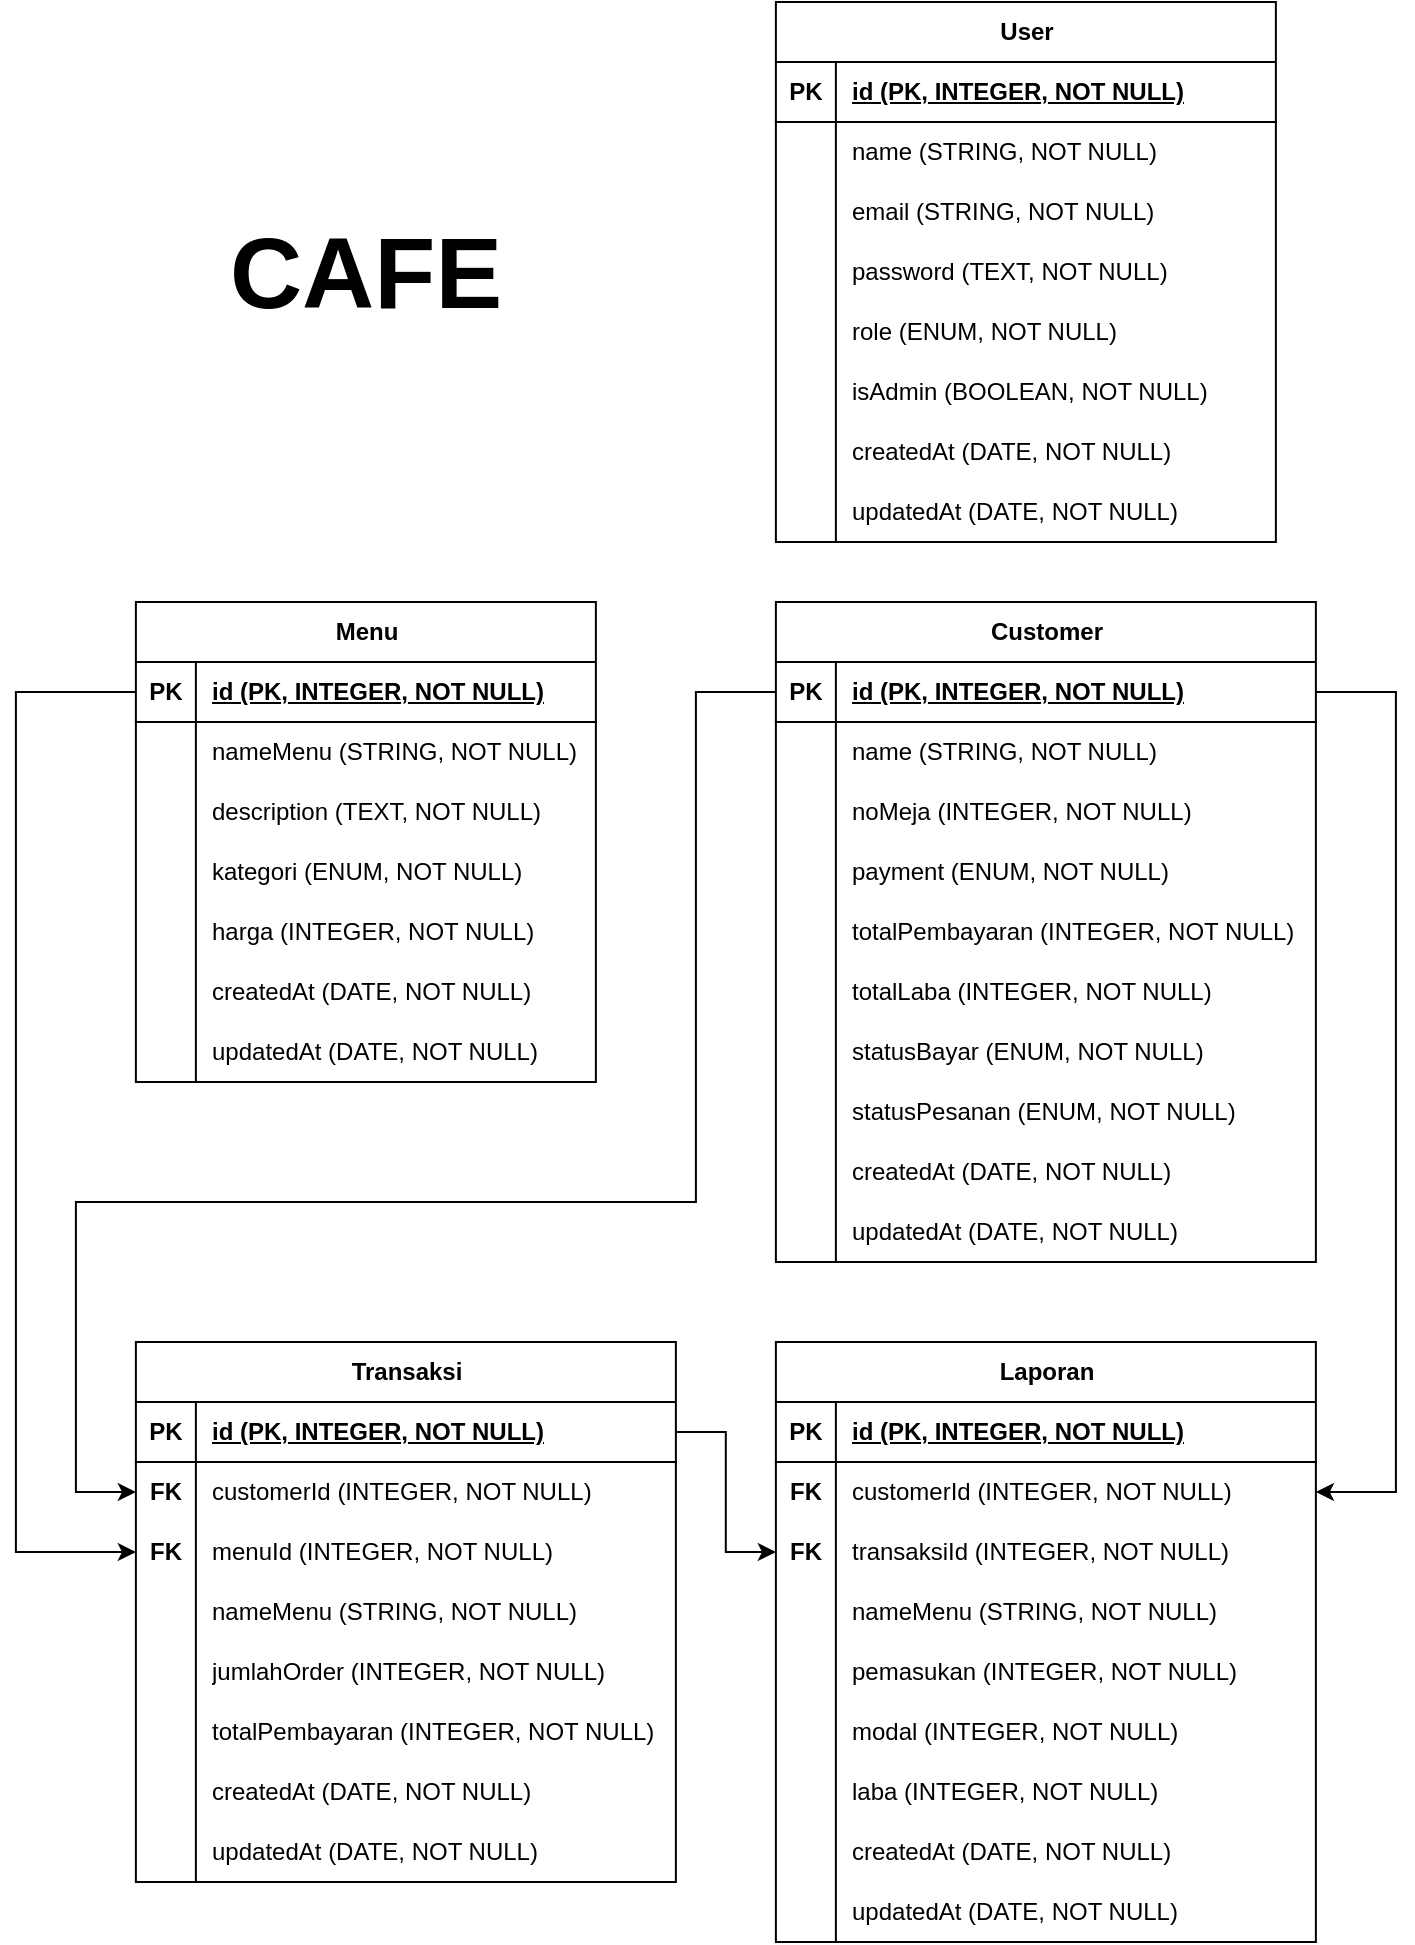 <mxfile version="22.1.5" type="device">
  <diagram name="Halaman-1" id="lwUix_kvuEQXz3hjnVjn">
    <mxGraphModel dx="933" dy="580" grid="1" gridSize="10" guides="1" tooltips="1" connect="1" arrows="1" fold="1" page="1" pageScale="1" pageWidth="827" pageHeight="1169" math="0" shadow="0">
      <root>
        <mxCell id="0" />
        <mxCell id="1" parent="0" />
        <mxCell id="imhgn8U7Z0MVkUAFqTZX-146" value="Transaksi" style="shape=table;startSize=30;container=1;collapsible=1;childLayout=tableLayout;fixedRows=1;rowLines=0;fontStyle=1;align=center;resizeLast=1;html=1;" parent="1" vertex="1">
          <mxGeometry x="128.94" y="750" width="270" height="270" as="geometry" />
        </mxCell>
        <mxCell id="imhgn8U7Z0MVkUAFqTZX-147" value="" style="shape=tableRow;horizontal=0;startSize=0;swimlaneHead=0;swimlaneBody=0;fillColor=none;collapsible=0;dropTarget=0;points=[[0,0.5],[1,0.5]];portConstraint=eastwest;top=0;left=0;right=0;bottom=1;" parent="imhgn8U7Z0MVkUAFqTZX-146" vertex="1">
          <mxGeometry y="30" width="270" height="30" as="geometry" />
        </mxCell>
        <mxCell id="imhgn8U7Z0MVkUAFqTZX-148" value="PK" style="shape=partialRectangle;connectable=0;fillColor=none;top=0;left=0;bottom=0;right=0;fontStyle=1;overflow=hidden;whiteSpace=wrap;html=1;" parent="imhgn8U7Z0MVkUAFqTZX-147" vertex="1">
          <mxGeometry width="30" height="30" as="geometry">
            <mxRectangle width="30" height="30" as="alternateBounds" />
          </mxGeometry>
        </mxCell>
        <mxCell id="imhgn8U7Z0MVkUAFqTZX-149" value="id (PK, INTEGER, NOT NULL)" style="shape=partialRectangle;connectable=0;fillColor=none;top=0;left=0;bottom=0;right=0;align=left;spacingLeft=6;fontStyle=5;overflow=hidden;whiteSpace=wrap;html=1;" parent="imhgn8U7Z0MVkUAFqTZX-147" vertex="1">
          <mxGeometry x="30" width="240" height="30" as="geometry">
            <mxRectangle width="240" height="30" as="alternateBounds" />
          </mxGeometry>
        </mxCell>
        <mxCell id="imhgn8U7Z0MVkUAFqTZX-150" value="" style="shape=tableRow;horizontal=0;startSize=0;swimlaneHead=0;swimlaneBody=0;fillColor=none;collapsible=0;dropTarget=0;points=[[0,0.5],[1,0.5]];portConstraint=eastwest;top=0;left=0;right=0;bottom=0;" parent="imhgn8U7Z0MVkUAFqTZX-146" vertex="1">
          <mxGeometry y="60" width="270" height="30" as="geometry" />
        </mxCell>
        <mxCell id="imhgn8U7Z0MVkUAFqTZX-151" value="&lt;b&gt;FK&lt;/b&gt;" style="shape=partialRectangle;connectable=0;fillColor=none;top=0;left=0;bottom=0;right=0;editable=1;overflow=hidden;whiteSpace=wrap;html=1;" parent="imhgn8U7Z0MVkUAFqTZX-150" vertex="1">
          <mxGeometry width="30" height="30" as="geometry">
            <mxRectangle width="30" height="30" as="alternateBounds" />
          </mxGeometry>
        </mxCell>
        <mxCell id="imhgn8U7Z0MVkUAFqTZX-152" value="customerId (INTEGER, NOT NULL)" style="shape=partialRectangle;connectable=0;fillColor=none;top=0;left=0;bottom=0;right=0;align=left;spacingLeft=6;overflow=hidden;whiteSpace=wrap;html=1;" parent="imhgn8U7Z0MVkUAFqTZX-150" vertex="1">
          <mxGeometry x="30" width="240" height="30" as="geometry">
            <mxRectangle width="240" height="30" as="alternateBounds" />
          </mxGeometry>
        </mxCell>
        <mxCell id="imhgn8U7Z0MVkUAFqTZX-153" value="" style="shape=tableRow;horizontal=0;startSize=0;swimlaneHead=0;swimlaneBody=0;fillColor=none;collapsible=0;dropTarget=0;points=[[0,0.5],[1,0.5]];portConstraint=eastwest;top=0;left=0;right=0;bottom=0;" parent="imhgn8U7Z0MVkUAFqTZX-146" vertex="1">
          <mxGeometry y="90" width="270" height="30" as="geometry" />
        </mxCell>
        <mxCell id="imhgn8U7Z0MVkUAFqTZX-154" value="&lt;b&gt;FK&lt;/b&gt;" style="shape=partialRectangle;connectable=0;fillColor=none;top=0;left=0;bottom=0;right=0;editable=1;overflow=hidden;whiteSpace=wrap;html=1;" parent="imhgn8U7Z0MVkUAFqTZX-153" vertex="1">
          <mxGeometry width="30" height="30" as="geometry">
            <mxRectangle width="30" height="30" as="alternateBounds" />
          </mxGeometry>
        </mxCell>
        <mxCell id="imhgn8U7Z0MVkUAFqTZX-155" value="menuId (INTEGER, NOT NULL)" style="shape=partialRectangle;connectable=0;fillColor=none;top=0;left=0;bottom=0;right=0;align=left;spacingLeft=6;overflow=hidden;whiteSpace=wrap;html=1;" parent="imhgn8U7Z0MVkUAFqTZX-153" vertex="1">
          <mxGeometry x="30" width="240" height="30" as="geometry">
            <mxRectangle width="240" height="30" as="alternateBounds" />
          </mxGeometry>
        </mxCell>
        <mxCell id="imhgn8U7Z0MVkUAFqTZX-245" style="shape=tableRow;horizontal=0;startSize=0;swimlaneHead=0;swimlaneBody=0;fillColor=none;collapsible=0;dropTarget=0;points=[[0,0.5],[1,0.5]];portConstraint=eastwest;top=0;left=0;right=0;bottom=0;" parent="imhgn8U7Z0MVkUAFqTZX-146" vertex="1">
          <mxGeometry y="120" width="270" height="30" as="geometry" />
        </mxCell>
        <mxCell id="imhgn8U7Z0MVkUAFqTZX-246" style="shape=partialRectangle;connectable=0;fillColor=none;top=0;left=0;bottom=0;right=0;editable=1;overflow=hidden;whiteSpace=wrap;html=1;" parent="imhgn8U7Z0MVkUAFqTZX-245" vertex="1">
          <mxGeometry width="30" height="30" as="geometry">
            <mxRectangle width="30" height="30" as="alternateBounds" />
          </mxGeometry>
        </mxCell>
        <mxCell id="imhgn8U7Z0MVkUAFqTZX-247" value="nameMenu (STRING, NOT NULL)" style="shape=partialRectangle;connectable=0;fillColor=none;top=0;left=0;bottom=0;right=0;align=left;spacingLeft=6;overflow=hidden;whiteSpace=wrap;html=1;" parent="imhgn8U7Z0MVkUAFqTZX-245" vertex="1">
          <mxGeometry x="30" width="240" height="30" as="geometry">
            <mxRectangle width="240" height="30" as="alternateBounds" />
          </mxGeometry>
        </mxCell>
        <mxCell id="imhgn8U7Z0MVkUAFqTZX-156" style="shape=tableRow;horizontal=0;startSize=0;swimlaneHead=0;swimlaneBody=0;fillColor=none;collapsible=0;dropTarget=0;points=[[0,0.5],[1,0.5]];portConstraint=eastwest;top=0;left=0;right=0;bottom=0;" parent="imhgn8U7Z0MVkUAFqTZX-146" vertex="1">
          <mxGeometry y="150" width="270" height="30" as="geometry" />
        </mxCell>
        <mxCell id="imhgn8U7Z0MVkUAFqTZX-157" style="shape=partialRectangle;connectable=0;fillColor=none;top=0;left=0;bottom=0;right=0;editable=1;overflow=hidden;whiteSpace=wrap;html=1;" parent="imhgn8U7Z0MVkUAFqTZX-156" vertex="1">
          <mxGeometry width="30" height="30" as="geometry">
            <mxRectangle width="30" height="30" as="alternateBounds" />
          </mxGeometry>
        </mxCell>
        <mxCell id="imhgn8U7Z0MVkUAFqTZX-158" value="jumlahOrder&amp;nbsp;(INTEGER, NOT NULL)" style="shape=partialRectangle;connectable=0;fillColor=none;top=0;left=0;bottom=0;right=0;align=left;spacingLeft=6;overflow=hidden;whiteSpace=wrap;html=1;" parent="imhgn8U7Z0MVkUAFqTZX-156" vertex="1">
          <mxGeometry x="30" width="240" height="30" as="geometry">
            <mxRectangle width="240" height="30" as="alternateBounds" />
          </mxGeometry>
        </mxCell>
        <mxCell id="imhgn8U7Z0MVkUAFqTZX-159" style="shape=tableRow;horizontal=0;startSize=0;swimlaneHead=0;swimlaneBody=0;fillColor=none;collapsible=0;dropTarget=0;points=[[0,0.5],[1,0.5]];portConstraint=eastwest;top=0;left=0;right=0;bottom=0;" parent="imhgn8U7Z0MVkUAFqTZX-146" vertex="1">
          <mxGeometry y="180" width="270" height="30" as="geometry" />
        </mxCell>
        <mxCell id="imhgn8U7Z0MVkUAFqTZX-160" style="shape=partialRectangle;connectable=0;fillColor=none;top=0;left=0;bottom=0;right=0;editable=1;overflow=hidden;whiteSpace=wrap;html=1;" parent="imhgn8U7Z0MVkUAFqTZX-159" vertex="1">
          <mxGeometry width="30" height="30" as="geometry">
            <mxRectangle width="30" height="30" as="alternateBounds" />
          </mxGeometry>
        </mxCell>
        <mxCell id="imhgn8U7Z0MVkUAFqTZX-161" value="totalPembayaran&amp;nbsp;(INTEGER, NOT NULL)" style="shape=partialRectangle;connectable=0;fillColor=none;top=0;left=0;bottom=0;right=0;align=left;spacingLeft=6;overflow=hidden;whiteSpace=wrap;html=1;" parent="imhgn8U7Z0MVkUAFqTZX-159" vertex="1">
          <mxGeometry x="30" width="240" height="30" as="geometry">
            <mxRectangle width="240" height="30" as="alternateBounds" />
          </mxGeometry>
        </mxCell>
        <mxCell id="lAw26xfGPv5u_HMk3Jw--28" style="shape=tableRow;horizontal=0;startSize=0;swimlaneHead=0;swimlaneBody=0;fillColor=none;collapsible=0;dropTarget=0;points=[[0,0.5],[1,0.5]];portConstraint=eastwest;top=0;left=0;right=0;bottom=0;" parent="imhgn8U7Z0MVkUAFqTZX-146" vertex="1">
          <mxGeometry y="210" width="270" height="30" as="geometry" />
        </mxCell>
        <mxCell id="lAw26xfGPv5u_HMk3Jw--29" style="shape=partialRectangle;connectable=0;fillColor=none;top=0;left=0;bottom=0;right=0;editable=1;overflow=hidden;whiteSpace=wrap;html=1;" parent="lAw26xfGPv5u_HMk3Jw--28" vertex="1">
          <mxGeometry width="30" height="30" as="geometry">
            <mxRectangle width="30" height="30" as="alternateBounds" />
          </mxGeometry>
        </mxCell>
        <mxCell id="lAw26xfGPv5u_HMk3Jw--30" value="&lt;span style=&quot;border-color: var(--border-color);&quot;&gt;createdAt&amp;nbsp;&lt;/span&gt;(DATE, NOT NULL)" style="shape=partialRectangle;connectable=0;fillColor=none;top=0;left=0;bottom=0;right=0;align=left;spacingLeft=6;overflow=hidden;whiteSpace=wrap;html=1;" parent="lAw26xfGPv5u_HMk3Jw--28" vertex="1">
          <mxGeometry x="30" width="240" height="30" as="geometry">
            <mxRectangle width="240" height="30" as="alternateBounds" />
          </mxGeometry>
        </mxCell>
        <mxCell id="6b2jVukFoNZZ5CPhbUie-1" style="shape=tableRow;horizontal=0;startSize=0;swimlaneHead=0;swimlaneBody=0;fillColor=none;collapsible=0;dropTarget=0;points=[[0,0.5],[1,0.5]];portConstraint=eastwest;top=0;left=0;right=0;bottom=0;" vertex="1" parent="imhgn8U7Z0MVkUAFqTZX-146">
          <mxGeometry y="240" width="270" height="30" as="geometry" />
        </mxCell>
        <mxCell id="6b2jVukFoNZZ5CPhbUie-2" style="shape=partialRectangle;connectable=0;fillColor=none;top=0;left=0;bottom=0;right=0;editable=1;overflow=hidden;whiteSpace=wrap;html=1;" vertex="1" parent="6b2jVukFoNZZ5CPhbUie-1">
          <mxGeometry width="30" height="30" as="geometry">
            <mxRectangle width="30" height="30" as="alternateBounds" />
          </mxGeometry>
        </mxCell>
        <mxCell id="6b2jVukFoNZZ5CPhbUie-3" value="&lt;span style=&quot;border-color: var(--border-color);&quot;&gt;updatedAt&amp;nbsp;&lt;/span&gt;(DATE, NOT NULL)" style="shape=partialRectangle;connectable=0;fillColor=none;top=0;left=0;bottom=0;right=0;align=left;spacingLeft=6;overflow=hidden;whiteSpace=wrap;html=1;" vertex="1" parent="6b2jVukFoNZZ5CPhbUie-1">
          <mxGeometry x="30" width="240" height="30" as="geometry">
            <mxRectangle width="240" height="30" as="alternateBounds" />
          </mxGeometry>
        </mxCell>
        <mxCell id="imhgn8U7Z0MVkUAFqTZX-166" value="Customer" style="shape=table;startSize=30;container=1;collapsible=1;childLayout=tableLayout;fixedRows=1;rowLines=0;fontStyle=1;align=center;resizeLast=1;html=1;" parent="1" vertex="1">
          <mxGeometry x="448.94" y="380" width="270" height="330" as="geometry" />
        </mxCell>
        <mxCell id="imhgn8U7Z0MVkUAFqTZX-167" value="" style="shape=tableRow;horizontal=0;startSize=0;swimlaneHead=0;swimlaneBody=0;fillColor=none;collapsible=0;dropTarget=0;points=[[0,0.5],[1,0.5]];portConstraint=eastwest;top=0;left=0;right=0;bottom=1;" parent="imhgn8U7Z0MVkUAFqTZX-166" vertex="1">
          <mxGeometry y="30" width="270" height="30" as="geometry" />
        </mxCell>
        <mxCell id="imhgn8U7Z0MVkUAFqTZX-168" value="PK" style="shape=partialRectangle;connectable=0;fillColor=none;top=0;left=0;bottom=0;right=0;fontStyle=1;overflow=hidden;whiteSpace=wrap;html=1;" parent="imhgn8U7Z0MVkUAFqTZX-167" vertex="1">
          <mxGeometry width="30" height="30" as="geometry">
            <mxRectangle width="30" height="30" as="alternateBounds" />
          </mxGeometry>
        </mxCell>
        <mxCell id="imhgn8U7Z0MVkUAFqTZX-169" value="id (PK, INTEGER, NOT NULL)" style="shape=partialRectangle;connectable=0;fillColor=none;top=0;left=0;bottom=0;right=0;align=left;spacingLeft=6;fontStyle=5;overflow=hidden;whiteSpace=wrap;html=1;" parent="imhgn8U7Z0MVkUAFqTZX-167" vertex="1">
          <mxGeometry x="30" width="240" height="30" as="geometry">
            <mxRectangle width="240" height="30" as="alternateBounds" />
          </mxGeometry>
        </mxCell>
        <mxCell id="imhgn8U7Z0MVkUAFqTZX-170" value="" style="shape=tableRow;horizontal=0;startSize=0;swimlaneHead=0;swimlaneBody=0;fillColor=none;collapsible=0;dropTarget=0;points=[[0,0.5],[1,0.5]];portConstraint=eastwest;top=0;left=0;right=0;bottom=0;" parent="imhgn8U7Z0MVkUAFqTZX-166" vertex="1">
          <mxGeometry y="60" width="270" height="30" as="geometry" />
        </mxCell>
        <mxCell id="imhgn8U7Z0MVkUAFqTZX-171" value="" style="shape=partialRectangle;connectable=0;fillColor=none;top=0;left=0;bottom=0;right=0;editable=1;overflow=hidden;whiteSpace=wrap;html=1;" parent="imhgn8U7Z0MVkUAFqTZX-170" vertex="1">
          <mxGeometry width="30" height="30" as="geometry">
            <mxRectangle width="30" height="30" as="alternateBounds" />
          </mxGeometry>
        </mxCell>
        <mxCell id="imhgn8U7Z0MVkUAFqTZX-172" value="name&amp;nbsp;(STRING, NOT NULL)" style="shape=partialRectangle;connectable=0;fillColor=none;top=0;left=0;bottom=0;right=0;align=left;spacingLeft=6;overflow=hidden;whiteSpace=wrap;html=1;" parent="imhgn8U7Z0MVkUAFqTZX-170" vertex="1">
          <mxGeometry x="30" width="240" height="30" as="geometry">
            <mxRectangle width="240" height="30" as="alternateBounds" />
          </mxGeometry>
        </mxCell>
        <mxCell id="imhgn8U7Z0MVkUAFqTZX-173" value="" style="shape=tableRow;horizontal=0;startSize=0;swimlaneHead=0;swimlaneBody=0;fillColor=none;collapsible=0;dropTarget=0;points=[[0,0.5],[1,0.5]];portConstraint=eastwest;top=0;left=0;right=0;bottom=0;" parent="imhgn8U7Z0MVkUAFqTZX-166" vertex="1">
          <mxGeometry y="90" width="270" height="30" as="geometry" />
        </mxCell>
        <mxCell id="imhgn8U7Z0MVkUAFqTZX-174" value="" style="shape=partialRectangle;connectable=0;fillColor=none;top=0;left=0;bottom=0;right=0;editable=1;overflow=hidden;whiteSpace=wrap;html=1;" parent="imhgn8U7Z0MVkUAFqTZX-173" vertex="1">
          <mxGeometry width="30" height="30" as="geometry">
            <mxRectangle width="30" height="30" as="alternateBounds" />
          </mxGeometry>
        </mxCell>
        <mxCell id="imhgn8U7Z0MVkUAFqTZX-175" value="noMeja (INTEGER, NOT NULL)" style="shape=partialRectangle;connectable=0;fillColor=none;top=0;left=0;bottom=0;right=0;align=left;spacingLeft=6;overflow=hidden;whiteSpace=wrap;html=1;" parent="imhgn8U7Z0MVkUAFqTZX-173" vertex="1">
          <mxGeometry x="30" width="240" height="30" as="geometry">
            <mxRectangle width="240" height="30" as="alternateBounds" />
          </mxGeometry>
        </mxCell>
        <mxCell id="imhgn8U7Z0MVkUAFqTZX-176" style="shape=tableRow;horizontal=0;startSize=0;swimlaneHead=0;swimlaneBody=0;fillColor=none;collapsible=0;dropTarget=0;points=[[0,0.5],[1,0.5]];portConstraint=eastwest;top=0;left=0;right=0;bottom=0;" parent="imhgn8U7Z0MVkUAFqTZX-166" vertex="1">
          <mxGeometry y="120" width="270" height="30" as="geometry" />
        </mxCell>
        <mxCell id="imhgn8U7Z0MVkUAFqTZX-177" style="shape=partialRectangle;connectable=0;fillColor=none;top=0;left=0;bottom=0;right=0;editable=1;overflow=hidden;whiteSpace=wrap;html=1;" parent="imhgn8U7Z0MVkUAFqTZX-176" vertex="1">
          <mxGeometry width="30" height="30" as="geometry">
            <mxRectangle width="30" height="30" as="alternateBounds" />
          </mxGeometry>
        </mxCell>
        <mxCell id="imhgn8U7Z0MVkUAFqTZX-178" value="payment (ENUM, NOT NULL)" style="shape=partialRectangle;connectable=0;fillColor=none;top=0;left=0;bottom=0;right=0;align=left;spacingLeft=6;overflow=hidden;whiteSpace=wrap;html=1;" parent="imhgn8U7Z0MVkUAFqTZX-176" vertex="1">
          <mxGeometry x="30" width="240" height="30" as="geometry">
            <mxRectangle width="240" height="30" as="alternateBounds" />
          </mxGeometry>
        </mxCell>
        <mxCell id="imhgn8U7Z0MVkUAFqTZX-179" style="shape=tableRow;horizontal=0;startSize=0;swimlaneHead=0;swimlaneBody=0;fillColor=none;collapsible=0;dropTarget=0;points=[[0,0.5],[1,0.5]];portConstraint=eastwest;top=0;left=0;right=0;bottom=0;" parent="imhgn8U7Z0MVkUAFqTZX-166" vertex="1">
          <mxGeometry y="150" width="270" height="30" as="geometry" />
        </mxCell>
        <mxCell id="imhgn8U7Z0MVkUAFqTZX-180" style="shape=partialRectangle;connectable=0;fillColor=none;top=0;left=0;bottom=0;right=0;editable=1;overflow=hidden;whiteSpace=wrap;html=1;" parent="imhgn8U7Z0MVkUAFqTZX-179" vertex="1">
          <mxGeometry width="30" height="30" as="geometry">
            <mxRectangle width="30" height="30" as="alternateBounds" />
          </mxGeometry>
        </mxCell>
        <mxCell id="imhgn8U7Z0MVkUAFqTZX-181" value="totalPembayaran (INTEGER, NOT NULL)" style="shape=partialRectangle;connectable=0;fillColor=none;top=0;left=0;bottom=0;right=0;align=left;spacingLeft=6;overflow=hidden;whiteSpace=wrap;html=1;" parent="imhgn8U7Z0MVkUAFqTZX-179" vertex="1">
          <mxGeometry x="30" width="240" height="30" as="geometry">
            <mxRectangle width="240" height="30" as="alternateBounds" />
          </mxGeometry>
        </mxCell>
        <mxCell id="imhgn8U7Z0MVkUAFqTZX-182" style="shape=tableRow;horizontal=0;startSize=0;swimlaneHead=0;swimlaneBody=0;fillColor=none;collapsible=0;dropTarget=0;points=[[0,0.5],[1,0.5]];portConstraint=eastwest;top=0;left=0;right=0;bottom=0;" parent="imhgn8U7Z0MVkUAFqTZX-166" vertex="1">
          <mxGeometry y="180" width="270" height="30" as="geometry" />
        </mxCell>
        <mxCell id="imhgn8U7Z0MVkUAFqTZX-183" style="shape=partialRectangle;connectable=0;fillColor=none;top=0;left=0;bottom=0;right=0;editable=1;overflow=hidden;whiteSpace=wrap;html=1;" parent="imhgn8U7Z0MVkUAFqTZX-182" vertex="1">
          <mxGeometry width="30" height="30" as="geometry">
            <mxRectangle width="30" height="30" as="alternateBounds" />
          </mxGeometry>
        </mxCell>
        <mxCell id="imhgn8U7Z0MVkUAFqTZX-184" value="totalLaba (INTEGER, NOT NULL)" style="shape=partialRectangle;connectable=0;fillColor=none;top=0;left=0;bottom=0;right=0;align=left;spacingLeft=6;overflow=hidden;whiteSpace=wrap;html=1;" parent="imhgn8U7Z0MVkUAFqTZX-182" vertex="1">
          <mxGeometry x="30" width="240" height="30" as="geometry">
            <mxRectangle width="240" height="30" as="alternateBounds" />
          </mxGeometry>
        </mxCell>
        <mxCell id="imhgn8U7Z0MVkUAFqTZX-185" style="shape=tableRow;horizontal=0;startSize=0;swimlaneHead=0;swimlaneBody=0;fillColor=none;collapsible=0;dropTarget=0;points=[[0,0.5],[1,0.5]];portConstraint=eastwest;top=0;left=0;right=0;bottom=0;" parent="imhgn8U7Z0MVkUAFqTZX-166" vertex="1">
          <mxGeometry y="210" width="270" height="30" as="geometry" />
        </mxCell>
        <mxCell id="imhgn8U7Z0MVkUAFqTZX-186" style="shape=partialRectangle;connectable=0;fillColor=none;top=0;left=0;bottom=0;right=0;editable=1;overflow=hidden;whiteSpace=wrap;html=1;" parent="imhgn8U7Z0MVkUAFqTZX-185" vertex="1">
          <mxGeometry width="30" height="30" as="geometry">
            <mxRectangle width="30" height="30" as="alternateBounds" />
          </mxGeometry>
        </mxCell>
        <mxCell id="imhgn8U7Z0MVkUAFqTZX-187" value="statusBayar (ENUM, NOT NULL)" style="shape=partialRectangle;connectable=0;fillColor=none;top=0;left=0;bottom=0;right=0;align=left;spacingLeft=6;overflow=hidden;whiteSpace=wrap;html=1;" parent="imhgn8U7Z0MVkUAFqTZX-185" vertex="1">
          <mxGeometry x="30" width="240" height="30" as="geometry">
            <mxRectangle width="240" height="30" as="alternateBounds" />
          </mxGeometry>
        </mxCell>
        <mxCell id="lAw26xfGPv5u_HMk3Jw--40" style="shape=tableRow;horizontal=0;startSize=0;swimlaneHead=0;swimlaneBody=0;fillColor=none;collapsible=0;dropTarget=0;points=[[0,0.5],[1,0.5]];portConstraint=eastwest;top=0;left=0;right=0;bottom=0;" parent="imhgn8U7Z0MVkUAFqTZX-166" vertex="1">
          <mxGeometry y="240" width="270" height="30" as="geometry" />
        </mxCell>
        <mxCell id="lAw26xfGPv5u_HMk3Jw--41" style="shape=partialRectangle;connectable=0;fillColor=none;top=0;left=0;bottom=0;right=0;editable=1;overflow=hidden;whiteSpace=wrap;html=1;" parent="lAw26xfGPv5u_HMk3Jw--40" vertex="1">
          <mxGeometry width="30" height="30" as="geometry">
            <mxRectangle width="30" height="30" as="alternateBounds" />
          </mxGeometry>
        </mxCell>
        <mxCell id="lAw26xfGPv5u_HMk3Jw--42" value="statusPesanan (ENUM, NOT NULL)" style="shape=partialRectangle;connectable=0;fillColor=none;top=0;left=0;bottom=0;right=0;align=left;spacingLeft=6;overflow=hidden;whiteSpace=wrap;html=1;" parent="lAw26xfGPv5u_HMk3Jw--40" vertex="1">
          <mxGeometry x="30" width="240" height="30" as="geometry">
            <mxRectangle width="240" height="30" as="alternateBounds" />
          </mxGeometry>
        </mxCell>
        <mxCell id="lAw26xfGPv5u_HMk3Jw--43" style="shape=tableRow;horizontal=0;startSize=0;swimlaneHead=0;swimlaneBody=0;fillColor=none;collapsible=0;dropTarget=0;points=[[0,0.5],[1,0.5]];portConstraint=eastwest;top=0;left=0;right=0;bottom=0;" parent="imhgn8U7Z0MVkUAFqTZX-166" vertex="1">
          <mxGeometry y="270" width="270" height="30" as="geometry" />
        </mxCell>
        <mxCell id="lAw26xfGPv5u_HMk3Jw--44" style="shape=partialRectangle;connectable=0;fillColor=none;top=0;left=0;bottom=0;right=0;editable=1;overflow=hidden;whiteSpace=wrap;html=1;" parent="lAw26xfGPv5u_HMk3Jw--43" vertex="1">
          <mxGeometry width="30" height="30" as="geometry">
            <mxRectangle width="30" height="30" as="alternateBounds" />
          </mxGeometry>
        </mxCell>
        <mxCell id="lAw26xfGPv5u_HMk3Jw--45" value="createdAt&amp;nbsp;(DATE, NOT NULL)" style="shape=partialRectangle;connectable=0;fillColor=none;top=0;left=0;bottom=0;right=0;align=left;spacingLeft=6;overflow=hidden;whiteSpace=wrap;html=1;" parent="lAw26xfGPv5u_HMk3Jw--43" vertex="1">
          <mxGeometry x="30" width="240" height="30" as="geometry">
            <mxRectangle width="240" height="30" as="alternateBounds" />
          </mxGeometry>
        </mxCell>
        <mxCell id="6b2jVukFoNZZ5CPhbUie-7" style="shape=tableRow;horizontal=0;startSize=0;swimlaneHead=0;swimlaneBody=0;fillColor=none;collapsible=0;dropTarget=0;points=[[0,0.5],[1,0.5]];portConstraint=eastwest;top=0;left=0;right=0;bottom=0;" vertex="1" parent="imhgn8U7Z0MVkUAFqTZX-166">
          <mxGeometry y="300" width="270" height="30" as="geometry" />
        </mxCell>
        <mxCell id="6b2jVukFoNZZ5CPhbUie-8" style="shape=partialRectangle;connectable=0;fillColor=none;top=0;left=0;bottom=0;right=0;editable=1;overflow=hidden;whiteSpace=wrap;html=1;" vertex="1" parent="6b2jVukFoNZZ5CPhbUie-7">
          <mxGeometry width="30" height="30" as="geometry">
            <mxRectangle width="30" height="30" as="alternateBounds" />
          </mxGeometry>
        </mxCell>
        <mxCell id="6b2jVukFoNZZ5CPhbUie-9" value="updatedAt&amp;nbsp;(DATE, NOT NULL)" style="shape=partialRectangle;connectable=0;fillColor=none;top=0;left=0;bottom=0;right=0;align=left;spacingLeft=6;overflow=hidden;whiteSpace=wrap;html=1;" vertex="1" parent="6b2jVukFoNZZ5CPhbUie-7">
          <mxGeometry x="30" width="240" height="30" as="geometry">
            <mxRectangle width="240" height="30" as="alternateBounds" />
          </mxGeometry>
        </mxCell>
        <mxCell id="imhgn8U7Z0MVkUAFqTZX-222" value="Laporan" style="shape=table;startSize=30;container=1;collapsible=1;childLayout=tableLayout;fixedRows=1;rowLines=0;fontStyle=1;align=center;resizeLast=1;html=1;" parent="1" vertex="1">
          <mxGeometry x="448.94" y="750" width="270" height="300" as="geometry" />
        </mxCell>
        <mxCell id="imhgn8U7Z0MVkUAFqTZX-223" value="" style="shape=tableRow;horizontal=0;startSize=0;swimlaneHead=0;swimlaneBody=0;fillColor=none;collapsible=0;dropTarget=0;points=[[0,0.5],[1,0.5]];portConstraint=eastwest;top=0;left=0;right=0;bottom=1;" parent="imhgn8U7Z0MVkUAFqTZX-222" vertex="1">
          <mxGeometry y="30" width="270" height="30" as="geometry" />
        </mxCell>
        <mxCell id="imhgn8U7Z0MVkUAFqTZX-224" value="PK" style="shape=partialRectangle;connectable=0;fillColor=none;top=0;left=0;bottom=0;right=0;fontStyle=1;overflow=hidden;whiteSpace=wrap;html=1;" parent="imhgn8U7Z0MVkUAFqTZX-223" vertex="1">
          <mxGeometry width="30" height="30" as="geometry">
            <mxRectangle width="30" height="30" as="alternateBounds" />
          </mxGeometry>
        </mxCell>
        <mxCell id="imhgn8U7Z0MVkUAFqTZX-225" value="id (PK, INTEGER, NOT NULL)" style="shape=partialRectangle;connectable=0;fillColor=none;top=0;left=0;bottom=0;right=0;align=left;spacingLeft=6;fontStyle=5;overflow=hidden;whiteSpace=wrap;html=1;" parent="imhgn8U7Z0MVkUAFqTZX-223" vertex="1">
          <mxGeometry x="30" width="240" height="30" as="geometry">
            <mxRectangle width="240" height="30" as="alternateBounds" />
          </mxGeometry>
        </mxCell>
        <mxCell id="imhgn8U7Z0MVkUAFqTZX-226" value="" style="shape=tableRow;horizontal=0;startSize=0;swimlaneHead=0;swimlaneBody=0;fillColor=none;collapsible=0;dropTarget=0;points=[[0,0.5],[1,0.5]];portConstraint=eastwest;top=0;left=0;right=0;bottom=0;" parent="imhgn8U7Z0MVkUAFqTZX-222" vertex="1">
          <mxGeometry y="60" width="270" height="30" as="geometry" />
        </mxCell>
        <mxCell id="imhgn8U7Z0MVkUAFqTZX-227" value="&lt;b&gt;FK&lt;/b&gt;" style="shape=partialRectangle;connectable=0;fillColor=none;top=0;left=0;bottom=0;right=0;editable=1;overflow=hidden;whiteSpace=wrap;html=1;" parent="imhgn8U7Z0MVkUAFqTZX-226" vertex="1">
          <mxGeometry width="30" height="30" as="geometry">
            <mxRectangle width="30" height="30" as="alternateBounds" />
          </mxGeometry>
        </mxCell>
        <mxCell id="imhgn8U7Z0MVkUAFqTZX-228" value="customerId (INTEGER, NOT NULL)" style="shape=partialRectangle;connectable=0;fillColor=none;top=0;left=0;bottom=0;right=0;align=left;spacingLeft=6;overflow=hidden;whiteSpace=wrap;html=1;" parent="imhgn8U7Z0MVkUAFqTZX-226" vertex="1">
          <mxGeometry x="30" width="240" height="30" as="geometry">
            <mxRectangle width="240" height="30" as="alternateBounds" />
          </mxGeometry>
        </mxCell>
        <mxCell id="imhgn8U7Z0MVkUAFqTZX-232" value="" style="shape=tableRow;horizontal=0;startSize=0;swimlaneHead=0;swimlaneBody=0;fillColor=none;collapsible=0;dropTarget=0;points=[[0,0.5],[1,0.5]];portConstraint=eastwest;top=0;left=0;right=0;bottom=0;" parent="imhgn8U7Z0MVkUAFqTZX-222" vertex="1">
          <mxGeometry y="90" width="270" height="30" as="geometry" />
        </mxCell>
        <mxCell id="imhgn8U7Z0MVkUAFqTZX-233" value="&lt;b style=&quot;border-color: var(--border-color);&quot;&gt;FK&lt;/b&gt;" style="shape=partialRectangle;connectable=0;fillColor=none;top=0;left=0;bottom=0;right=0;editable=1;overflow=hidden;whiteSpace=wrap;html=1;" parent="imhgn8U7Z0MVkUAFqTZX-232" vertex="1">
          <mxGeometry width="30" height="30" as="geometry">
            <mxRectangle width="30" height="30" as="alternateBounds" />
          </mxGeometry>
        </mxCell>
        <mxCell id="imhgn8U7Z0MVkUAFqTZX-234" value="transaksiId (INTEGER, NOT NULL)" style="shape=partialRectangle;connectable=0;fillColor=none;top=0;left=0;bottom=0;right=0;align=left;spacingLeft=6;overflow=hidden;whiteSpace=wrap;html=1;" parent="imhgn8U7Z0MVkUAFqTZX-232" vertex="1">
          <mxGeometry x="30" width="240" height="30" as="geometry">
            <mxRectangle width="240" height="30" as="alternateBounds" />
          </mxGeometry>
        </mxCell>
        <mxCell id="lAw26xfGPv5u_HMk3Jw--37" style="shape=tableRow;horizontal=0;startSize=0;swimlaneHead=0;swimlaneBody=0;fillColor=none;collapsible=0;dropTarget=0;points=[[0,0.5],[1,0.5]];portConstraint=eastwest;top=0;left=0;right=0;bottom=0;" parent="imhgn8U7Z0MVkUAFqTZX-222" vertex="1">
          <mxGeometry y="120" width="270" height="30" as="geometry" />
        </mxCell>
        <mxCell id="lAw26xfGPv5u_HMk3Jw--38" style="shape=partialRectangle;connectable=0;fillColor=none;top=0;left=0;bottom=0;right=0;editable=1;overflow=hidden;whiteSpace=wrap;html=1;" parent="lAw26xfGPv5u_HMk3Jw--37" vertex="1">
          <mxGeometry width="30" height="30" as="geometry">
            <mxRectangle width="30" height="30" as="alternateBounds" />
          </mxGeometry>
        </mxCell>
        <mxCell id="lAw26xfGPv5u_HMk3Jw--39" value="nameMenu (STRING, NOT NULL)" style="shape=partialRectangle;connectable=0;fillColor=none;top=0;left=0;bottom=0;right=0;align=left;spacingLeft=6;overflow=hidden;whiteSpace=wrap;html=1;" parent="lAw26xfGPv5u_HMk3Jw--37" vertex="1">
          <mxGeometry x="30" width="240" height="30" as="geometry">
            <mxRectangle width="240" height="30" as="alternateBounds" />
          </mxGeometry>
        </mxCell>
        <mxCell id="lAw26xfGPv5u_HMk3Jw--34" style="shape=tableRow;horizontal=0;startSize=0;swimlaneHead=0;swimlaneBody=0;fillColor=none;collapsible=0;dropTarget=0;points=[[0,0.5],[1,0.5]];portConstraint=eastwest;top=0;left=0;right=0;bottom=0;" parent="imhgn8U7Z0MVkUAFqTZX-222" vertex="1">
          <mxGeometry y="150" width="270" height="30" as="geometry" />
        </mxCell>
        <mxCell id="lAw26xfGPv5u_HMk3Jw--35" style="shape=partialRectangle;connectable=0;fillColor=none;top=0;left=0;bottom=0;right=0;editable=1;overflow=hidden;whiteSpace=wrap;html=1;" parent="lAw26xfGPv5u_HMk3Jw--34" vertex="1">
          <mxGeometry width="30" height="30" as="geometry">
            <mxRectangle width="30" height="30" as="alternateBounds" />
          </mxGeometry>
        </mxCell>
        <mxCell id="lAw26xfGPv5u_HMk3Jw--36" value="pemasukan (INTEGER, NOT NULL)" style="shape=partialRectangle;connectable=0;fillColor=none;top=0;left=0;bottom=0;right=0;align=left;spacingLeft=6;overflow=hidden;whiteSpace=wrap;html=1;" parent="lAw26xfGPv5u_HMk3Jw--34" vertex="1">
          <mxGeometry x="30" width="240" height="30" as="geometry">
            <mxRectangle width="240" height="30" as="alternateBounds" />
          </mxGeometry>
        </mxCell>
        <mxCell id="CIv_yVNtTNFprmfkE_4N-1" style="shape=tableRow;horizontal=0;startSize=0;swimlaneHead=0;swimlaneBody=0;fillColor=none;collapsible=0;dropTarget=0;points=[[0,0.5],[1,0.5]];portConstraint=eastwest;top=0;left=0;right=0;bottom=0;" parent="imhgn8U7Z0MVkUAFqTZX-222" vertex="1">
          <mxGeometry y="180" width="270" height="30" as="geometry" />
        </mxCell>
        <mxCell id="CIv_yVNtTNFprmfkE_4N-2" style="shape=partialRectangle;connectable=0;fillColor=none;top=0;left=0;bottom=0;right=0;editable=1;overflow=hidden;whiteSpace=wrap;html=1;" parent="CIv_yVNtTNFprmfkE_4N-1" vertex="1">
          <mxGeometry width="30" height="30" as="geometry">
            <mxRectangle width="30" height="30" as="alternateBounds" />
          </mxGeometry>
        </mxCell>
        <mxCell id="CIv_yVNtTNFprmfkE_4N-3" value="modal (INTEGER, NOT NULL)" style="shape=partialRectangle;connectable=0;fillColor=none;top=0;left=0;bottom=0;right=0;align=left;spacingLeft=6;overflow=hidden;whiteSpace=wrap;html=1;" parent="CIv_yVNtTNFprmfkE_4N-1" vertex="1">
          <mxGeometry x="30" width="240" height="30" as="geometry">
            <mxRectangle width="240" height="30" as="alternateBounds" />
          </mxGeometry>
        </mxCell>
        <mxCell id="CIv_yVNtTNFprmfkE_4N-4" style="shape=tableRow;horizontal=0;startSize=0;swimlaneHead=0;swimlaneBody=0;fillColor=none;collapsible=0;dropTarget=0;points=[[0,0.5],[1,0.5]];portConstraint=eastwest;top=0;left=0;right=0;bottom=0;" parent="imhgn8U7Z0MVkUAFqTZX-222" vertex="1">
          <mxGeometry y="210" width="270" height="30" as="geometry" />
        </mxCell>
        <mxCell id="CIv_yVNtTNFprmfkE_4N-5" style="shape=partialRectangle;connectable=0;fillColor=none;top=0;left=0;bottom=0;right=0;editable=1;overflow=hidden;whiteSpace=wrap;html=1;" parent="CIv_yVNtTNFprmfkE_4N-4" vertex="1">
          <mxGeometry width="30" height="30" as="geometry">
            <mxRectangle width="30" height="30" as="alternateBounds" />
          </mxGeometry>
        </mxCell>
        <mxCell id="CIv_yVNtTNFprmfkE_4N-6" value="laba (INTEGER, NOT NULL)" style="shape=partialRectangle;connectable=0;fillColor=none;top=0;left=0;bottom=0;right=0;align=left;spacingLeft=6;overflow=hidden;whiteSpace=wrap;html=1;" parent="CIv_yVNtTNFprmfkE_4N-4" vertex="1">
          <mxGeometry x="30" width="240" height="30" as="geometry">
            <mxRectangle width="240" height="30" as="alternateBounds" />
          </mxGeometry>
        </mxCell>
        <mxCell id="6b2jVukFoNZZ5CPhbUie-4" value="" style="shape=tableRow;horizontal=0;startSize=0;swimlaneHead=0;swimlaneBody=0;fillColor=none;collapsible=0;dropTarget=0;points=[[0,0.5],[1,0.5]];portConstraint=eastwest;top=0;left=0;right=0;bottom=0;" vertex="1" parent="imhgn8U7Z0MVkUAFqTZX-222">
          <mxGeometry y="240" width="270" height="30" as="geometry" />
        </mxCell>
        <mxCell id="6b2jVukFoNZZ5CPhbUie-5" value="" style="shape=partialRectangle;connectable=0;fillColor=none;top=0;left=0;bottom=0;right=0;editable=1;overflow=hidden;whiteSpace=wrap;html=1;" vertex="1" parent="6b2jVukFoNZZ5CPhbUie-4">
          <mxGeometry width="30" height="30" as="geometry">
            <mxRectangle width="30" height="30" as="alternateBounds" />
          </mxGeometry>
        </mxCell>
        <mxCell id="6b2jVukFoNZZ5CPhbUie-6" value="createdAt&amp;nbsp;(DATE, NOT NULL)" style="shape=partialRectangle;connectable=0;fillColor=none;top=0;left=0;bottom=0;right=0;align=left;spacingLeft=6;overflow=hidden;whiteSpace=wrap;html=1;" vertex="1" parent="6b2jVukFoNZZ5CPhbUie-4">
          <mxGeometry x="30" width="240" height="30" as="geometry">
            <mxRectangle width="240" height="30" as="alternateBounds" />
          </mxGeometry>
        </mxCell>
        <mxCell id="6b2jVukFoNZZ5CPhbUie-44" value="" style="shape=tableRow;horizontal=0;startSize=0;swimlaneHead=0;swimlaneBody=0;fillColor=none;collapsible=0;dropTarget=0;points=[[0,0.5],[1,0.5]];portConstraint=eastwest;top=0;left=0;right=0;bottom=0;" vertex="1" parent="imhgn8U7Z0MVkUAFqTZX-222">
          <mxGeometry y="270" width="270" height="30" as="geometry" />
        </mxCell>
        <mxCell id="6b2jVukFoNZZ5CPhbUie-45" value="" style="shape=partialRectangle;connectable=0;fillColor=none;top=0;left=0;bottom=0;right=0;editable=1;overflow=hidden;whiteSpace=wrap;html=1;" vertex="1" parent="6b2jVukFoNZZ5CPhbUie-44">
          <mxGeometry width="30" height="30" as="geometry">
            <mxRectangle width="30" height="30" as="alternateBounds" />
          </mxGeometry>
        </mxCell>
        <mxCell id="6b2jVukFoNZZ5CPhbUie-46" value="updatedAt&amp;nbsp;(DATE, NOT NULL)" style="shape=partialRectangle;connectable=0;fillColor=none;top=0;left=0;bottom=0;right=0;align=left;spacingLeft=6;overflow=hidden;whiteSpace=wrap;html=1;" vertex="1" parent="6b2jVukFoNZZ5CPhbUie-44">
          <mxGeometry x="30" width="240" height="30" as="geometry">
            <mxRectangle width="240" height="30" as="alternateBounds" />
          </mxGeometry>
        </mxCell>
        <mxCell id="imhgn8U7Z0MVkUAFqTZX-188" value="Menu" style="shape=table;startSize=30;container=1;collapsible=1;childLayout=tableLayout;fixedRows=1;rowLines=0;fontStyle=1;align=center;resizeLast=1;html=1;" parent="1" vertex="1">
          <mxGeometry x="128.94" y="380" width="230" height="240" as="geometry" />
        </mxCell>
        <mxCell id="imhgn8U7Z0MVkUAFqTZX-189" value="" style="shape=tableRow;horizontal=0;startSize=0;swimlaneHead=0;swimlaneBody=0;fillColor=none;collapsible=0;dropTarget=0;points=[[0,0.5],[1,0.5]];portConstraint=eastwest;top=0;left=0;right=0;bottom=1;" parent="imhgn8U7Z0MVkUAFqTZX-188" vertex="1">
          <mxGeometry y="30" width="230" height="30" as="geometry" />
        </mxCell>
        <mxCell id="imhgn8U7Z0MVkUAFqTZX-190" value="PK" style="shape=partialRectangle;connectable=0;fillColor=none;top=0;left=0;bottom=0;right=0;fontStyle=1;overflow=hidden;whiteSpace=wrap;html=1;" parent="imhgn8U7Z0MVkUAFqTZX-189" vertex="1">
          <mxGeometry width="30" height="30" as="geometry">
            <mxRectangle width="30" height="30" as="alternateBounds" />
          </mxGeometry>
        </mxCell>
        <mxCell id="imhgn8U7Z0MVkUAFqTZX-191" value="id (PK, INTEGER, NOT NULL)" style="shape=partialRectangle;connectable=0;fillColor=none;top=0;left=0;bottom=0;right=0;align=left;spacingLeft=6;fontStyle=5;overflow=hidden;whiteSpace=wrap;html=1;" parent="imhgn8U7Z0MVkUAFqTZX-189" vertex="1">
          <mxGeometry x="30" width="200" height="30" as="geometry">
            <mxRectangle width="200" height="30" as="alternateBounds" />
          </mxGeometry>
        </mxCell>
        <mxCell id="imhgn8U7Z0MVkUAFqTZX-192" value="" style="shape=tableRow;horizontal=0;startSize=0;swimlaneHead=0;swimlaneBody=0;fillColor=none;collapsible=0;dropTarget=0;points=[[0,0.5],[1,0.5]];portConstraint=eastwest;top=0;left=0;right=0;bottom=0;" parent="imhgn8U7Z0MVkUAFqTZX-188" vertex="1">
          <mxGeometry y="60" width="230" height="30" as="geometry" />
        </mxCell>
        <mxCell id="imhgn8U7Z0MVkUAFqTZX-193" value="" style="shape=partialRectangle;connectable=0;fillColor=none;top=0;left=0;bottom=0;right=0;editable=1;overflow=hidden;whiteSpace=wrap;html=1;" parent="imhgn8U7Z0MVkUAFqTZX-192" vertex="1">
          <mxGeometry width="30" height="30" as="geometry">
            <mxRectangle width="30" height="30" as="alternateBounds" />
          </mxGeometry>
        </mxCell>
        <mxCell id="imhgn8U7Z0MVkUAFqTZX-194" value="nameMenu (STRING, NOT NULL)" style="shape=partialRectangle;connectable=0;fillColor=none;top=0;left=0;bottom=0;right=0;align=left;spacingLeft=6;overflow=hidden;whiteSpace=wrap;html=1;" parent="imhgn8U7Z0MVkUAFqTZX-192" vertex="1">
          <mxGeometry x="30" width="200" height="30" as="geometry">
            <mxRectangle width="200" height="30" as="alternateBounds" />
          </mxGeometry>
        </mxCell>
        <mxCell id="imhgn8U7Z0MVkUAFqTZX-195" value="" style="shape=tableRow;horizontal=0;startSize=0;swimlaneHead=0;swimlaneBody=0;fillColor=none;collapsible=0;dropTarget=0;points=[[0,0.5],[1,0.5]];portConstraint=eastwest;top=0;left=0;right=0;bottom=0;" parent="imhgn8U7Z0MVkUAFqTZX-188" vertex="1">
          <mxGeometry y="90" width="230" height="30" as="geometry" />
        </mxCell>
        <mxCell id="imhgn8U7Z0MVkUAFqTZX-196" value="" style="shape=partialRectangle;connectable=0;fillColor=none;top=0;left=0;bottom=0;right=0;editable=1;overflow=hidden;whiteSpace=wrap;html=1;" parent="imhgn8U7Z0MVkUAFqTZX-195" vertex="1">
          <mxGeometry width="30" height="30" as="geometry">
            <mxRectangle width="30" height="30" as="alternateBounds" />
          </mxGeometry>
        </mxCell>
        <mxCell id="imhgn8U7Z0MVkUAFqTZX-197" value="description&amp;nbsp;(TEXT, NOT NULL)" style="shape=partialRectangle;connectable=0;fillColor=none;top=0;left=0;bottom=0;right=0;align=left;spacingLeft=6;overflow=hidden;whiteSpace=wrap;html=1;" parent="imhgn8U7Z0MVkUAFqTZX-195" vertex="1">
          <mxGeometry x="30" width="200" height="30" as="geometry">
            <mxRectangle width="200" height="30" as="alternateBounds" />
          </mxGeometry>
        </mxCell>
        <mxCell id="imhgn8U7Z0MVkUAFqTZX-198" style="shape=tableRow;horizontal=0;startSize=0;swimlaneHead=0;swimlaneBody=0;fillColor=none;collapsible=0;dropTarget=0;points=[[0,0.5],[1,0.5]];portConstraint=eastwest;top=0;left=0;right=0;bottom=0;" parent="imhgn8U7Z0MVkUAFqTZX-188" vertex="1">
          <mxGeometry y="120" width="230" height="30" as="geometry" />
        </mxCell>
        <mxCell id="imhgn8U7Z0MVkUAFqTZX-199" style="shape=partialRectangle;connectable=0;fillColor=none;top=0;left=0;bottom=0;right=0;editable=1;overflow=hidden;whiteSpace=wrap;html=1;" parent="imhgn8U7Z0MVkUAFqTZX-198" vertex="1">
          <mxGeometry width="30" height="30" as="geometry">
            <mxRectangle width="30" height="30" as="alternateBounds" />
          </mxGeometry>
        </mxCell>
        <mxCell id="imhgn8U7Z0MVkUAFqTZX-200" value="kategori&amp;nbsp;(ENUM, NOT NULL)" style="shape=partialRectangle;connectable=0;fillColor=none;top=0;left=0;bottom=0;right=0;align=left;spacingLeft=6;overflow=hidden;whiteSpace=wrap;html=1;" parent="imhgn8U7Z0MVkUAFqTZX-198" vertex="1">
          <mxGeometry x="30" width="200" height="30" as="geometry">
            <mxRectangle width="200" height="30" as="alternateBounds" />
          </mxGeometry>
        </mxCell>
        <mxCell id="lAw26xfGPv5u_HMk3Jw--15" style="shape=tableRow;horizontal=0;startSize=0;swimlaneHead=0;swimlaneBody=0;fillColor=none;collapsible=0;dropTarget=0;points=[[0,0.5],[1,0.5]];portConstraint=eastwest;top=0;left=0;right=0;bottom=0;" parent="imhgn8U7Z0MVkUAFqTZX-188" vertex="1">
          <mxGeometry y="150" width="230" height="30" as="geometry" />
        </mxCell>
        <mxCell id="lAw26xfGPv5u_HMk3Jw--16" style="shape=partialRectangle;connectable=0;fillColor=none;top=0;left=0;bottom=0;right=0;editable=1;overflow=hidden;whiteSpace=wrap;html=1;" parent="lAw26xfGPv5u_HMk3Jw--15" vertex="1">
          <mxGeometry width="30" height="30" as="geometry">
            <mxRectangle width="30" height="30" as="alternateBounds" />
          </mxGeometry>
        </mxCell>
        <mxCell id="lAw26xfGPv5u_HMk3Jw--17" value="harga (INTEGER, NOT NULL)" style="shape=partialRectangle;connectable=0;fillColor=none;top=0;left=0;bottom=0;right=0;align=left;spacingLeft=6;overflow=hidden;whiteSpace=wrap;html=1;" parent="lAw26xfGPv5u_HMk3Jw--15" vertex="1">
          <mxGeometry x="30" width="200" height="30" as="geometry">
            <mxRectangle width="200" height="30" as="alternateBounds" />
          </mxGeometry>
        </mxCell>
        <mxCell id="lAw26xfGPv5u_HMk3Jw--18" style="shape=tableRow;horizontal=0;startSize=0;swimlaneHead=0;swimlaneBody=0;fillColor=none;collapsible=0;dropTarget=0;points=[[0,0.5],[1,0.5]];portConstraint=eastwest;top=0;left=0;right=0;bottom=0;" parent="imhgn8U7Z0MVkUAFqTZX-188" vertex="1">
          <mxGeometry y="180" width="230" height="30" as="geometry" />
        </mxCell>
        <mxCell id="lAw26xfGPv5u_HMk3Jw--19" style="shape=partialRectangle;connectable=0;fillColor=none;top=0;left=0;bottom=0;right=0;editable=1;overflow=hidden;whiteSpace=wrap;html=1;" parent="lAw26xfGPv5u_HMk3Jw--18" vertex="1">
          <mxGeometry width="30" height="30" as="geometry">
            <mxRectangle width="30" height="30" as="alternateBounds" />
          </mxGeometry>
        </mxCell>
        <mxCell id="lAw26xfGPv5u_HMk3Jw--20" value="createdAt&amp;nbsp;(DATE, NOT NULL)" style="shape=partialRectangle;connectable=0;fillColor=none;top=0;left=0;bottom=0;right=0;align=left;spacingLeft=6;overflow=hidden;whiteSpace=wrap;html=1;" parent="lAw26xfGPv5u_HMk3Jw--18" vertex="1">
          <mxGeometry x="30" width="200" height="30" as="geometry">
            <mxRectangle width="200" height="30" as="alternateBounds" />
          </mxGeometry>
        </mxCell>
        <mxCell id="lAw26xfGPv5u_HMk3Jw--21" style="shape=tableRow;horizontal=0;startSize=0;swimlaneHead=0;swimlaneBody=0;fillColor=none;collapsible=0;dropTarget=0;points=[[0,0.5],[1,0.5]];portConstraint=eastwest;top=0;left=0;right=0;bottom=0;" parent="imhgn8U7Z0MVkUAFqTZX-188" vertex="1">
          <mxGeometry y="210" width="230" height="30" as="geometry" />
        </mxCell>
        <mxCell id="lAw26xfGPv5u_HMk3Jw--22" style="shape=partialRectangle;connectable=0;fillColor=none;top=0;left=0;bottom=0;right=0;editable=1;overflow=hidden;whiteSpace=wrap;html=1;" parent="lAw26xfGPv5u_HMk3Jw--21" vertex="1">
          <mxGeometry width="30" height="30" as="geometry">
            <mxRectangle width="30" height="30" as="alternateBounds" />
          </mxGeometry>
        </mxCell>
        <mxCell id="lAw26xfGPv5u_HMk3Jw--23" value="updatedAt&amp;nbsp;(DATE, NOT NULL)" style="shape=partialRectangle;connectable=0;fillColor=none;top=0;left=0;bottom=0;right=0;align=left;spacingLeft=6;overflow=hidden;whiteSpace=wrap;html=1;" parent="lAw26xfGPv5u_HMk3Jw--21" vertex="1">
          <mxGeometry x="30" width="200" height="30" as="geometry">
            <mxRectangle width="200" height="30" as="alternateBounds" />
          </mxGeometry>
        </mxCell>
        <mxCell id="6b2jVukFoNZZ5CPhbUie-13" style="edgeStyle=orthogonalEdgeStyle;rounded=0;orthogonalLoop=1;jettySize=auto;html=1;entryX=1;entryY=0.5;entryDx=0;entryDy=0;" edge="1" parent="1" source="imhgn8U7Z0MVkUAFqTZX-167" target="imhgn8U7Z0MVkUAFqTZX-226">
          <mxGeometry relative="1" as="geometry">
            <Array as="points">
              <mxPoint x="758.94" y="425" />
              <mxPoint x="758.94" y="825" />
            </Array>
          </mxGeometry>
        </mxCell>
        <mxCell id="6b2jVukFoNZZ5CPhbUie-15" style="edgeStyle=orthogonalEdgeStyle;rounded=0;orthogonalLoop=1;jettySize=auto;html=1;entryX=0;entryY=0.5;entryDx=0;entryDy=0;" edge="1" parent="1" source="imhgn8U7Z0MVkUAFqTZX-189" target="imhgn8U7Z0MVkUAFqTZX-153">
          <mxGeometry relative="1" as="geometry">
            <Array as="points">
              <mxPoint x="68.94" y="425" />
              <mxPoint x="68.94" y="855" />
            </Array>
          </mxGeometry>
        </mxCell>
        <mxCell id="6b2jVukFoNZZ5CPhbUie-16" style="edgeStyle=orthogonalEdgeStyle;rounded=0;orthogonalLoop=1;jettySize=auto;html=1;exitX=0;exitY=0.5;exitDx=0;exitDy=0;entryX=0;entryY=0.5;entryDx=0;entryDy=0;" edge="1" parent="1" source="imhgn8U7Z0MVkUAFqTZX-167" target="imhgn8U7Z0MVkUAFqTZX-150">
          <mxGeometry relative="1" as="geometry">
            <Array as="points">
              <mxPoint x="408.94" y="425" />
              <mxPoint x="408.94" y="680" />
              <mxPoint x="98.94" y="680" />
              <mxPoint x="98.94" y="825" />
            </Array>
          </mxGeometry>
        </mxCell>
        <mxCell id="6b2jVukFoNZZ5CPhbUie-17" style="edgeStyle=orthogonalEdgeStyle;rounded=0;orthogonalLoop=1;jettySize=auto;html=1;entryX=0;entryY=0.5;entryDx=0;entryDy=0;" edge="1" parent="1" source="imhgn8U7Z0MVkUAFqTZX-147" target="imhgn8U7Z0MVkUAFqTZX-232">
          <mxGeometry relative="1" as="geometry" />
        </mxCell>
        <mxCell id="6b2jVukFoNZZ5CPhbUie-18" value="User" style="shape=table;startSize=30;container=1;collapsible=1;childLayout=tableLayout;fixedRows=1;rowLines=0;fontStyle=1;align=center;resizeLast=1;html=1;" vertex="1" parent="1">
          <mxGeometry x="448.94" y="80" width="250" height="270" as="geometry">
            <mxRectangle x="470" y="80" width="70" height="30" as="alternateBounds" />
          </mxGeometry>
        </mxCell>
        <mxCell id="6b2jVukFoNZZ5CPhbUie-19" value="" style="shape=tableRow;horizontal=0;startSize=0;swimlaneHead=0;swimlaneBody=0;fillColor=none;collapsible=0;dropTarget=0;points=[[0,0.5],[1,0.5]];portConstraint=eastwest;top=0;left=0;right=0;bottom=1;" vertex="1" parent="6b2jVukFoNZZ5CPhbUie-18">
          <mxGeometry y="30" width="250" height="30" as="geometry" />
        </mxCell>
        <mxCell id="6b2jVukFoNZZ5CPhbUie-20" value="PK" style="shape=partialRectangle;connectable=0;fillColor=none;top=0;left=0;bottom=0;right=0;fontStyle=1;overflow=hidden;whiteSpace=wrap;html=1;" vertex="1" parent="6b2jVukFoNZZ5CPhbUie-19">
          <mxGeometry width="30" height="30" as="geometry">
            <mxRectangle width="30" height="30" as="alternateBounds" />
          </mxGeometry>
        </mxCell>
        <mxCell id="6b2jVukFoNZZ5CPhbUie-21" value="id (PK, INTEGER, NOT NULL)" style="shape=partialRectangle;connectable=0;fillColor=none;top=0;left=0;bottom=0;right=0;align=left;spacingLeft=6;fontStyle=5;overflow=hidden;whiteSpace=wrap;html=1;" vertex="1" parent="6b2jVukFoNZZ5CPhbUie-19">
          <mxGeometry x="30" width="220" height="30" as="geometry">
            <mxRectangle width="220" height="30" as="alternateBounds" />
          </mxGeometry>
        </mxCell>
        <mxCell id="6b2jVukFoNZZ5CPhbUie-22" value="" style="shape=tableRow;horizontal=0;startSize=0;swimlaneHead=0;swimlaneBody=0;fillColor=none;collapsible=0;dropTarget=0;points=[[0,0.5],[1,0.5]];portConstraint=eastwest;top=0;left=0;right=0;bottom=0;" vertex="1" parent="6b2jVukFoNZZ5CPhbUie-18">
          <mxGeometry y="60" width="250" height="30" as="geometry" />
        </mxCell>
        <mxCell id="6b2jVukFoNZZ5CPhbUie-23" value="" style="shape=partialRectangle;connectable=0;fillColor=none;top=0;left=0;bottom=0;right=0;editable=1;overflow=hidden;whiteSpace=wrap;html=1;" vertex="1" parent="6b2jVukFoNZZ5CPhbUie-22">
          <mxGeometry width="30" height="30" as="geometry">
            <mxRectangle width="30" height="30" as="alternateBounds" />
          </mxGeometry>
        </mxCell>
        <mxCell id="6b2jVukFoNZZ5CPhbUie-24" value="&lt;span style=&quot;border-color: var(--border-color);&quot;&gt;name&amp;nbsp;&lt;/span&gt;&lt;span style=&quot;border-color: var(--border-color);&quot;&gt;(STRING, NOT NULL)&lt;/span&gt;" style="shape=partialRectangle;connectable=0;fillColor=none;top=0;left=0;bottom=0;right=0;align=left;spacingLeft=6;overflow=hidden;whiteSpace=wrap;html=1;" vertex="1" parent="6b2jVukFoNZZ5CPhbUie-22">
          <mxGeometry x="30" width="220" height="30" as="geometry">
            <mxRectangle width="220" height="30" as="alternateBounds" />
          </mxGeometry>
        </mxCell>
        <mxCell id="6b2jVukFoNZZ5CPhbUie-25" value="" style="shape=tableRow;horizontal=0;startSize=0;swimlaneHead=0;swimlaneBody=0;fillColor=none;collapsible=0;dropTarget=0;points=[[0,0.5],[1,0.5]];portConstraint=eastwest;top=0;left=0;right=0;bottom=0;" vertex="1" parent="6b2jVukFoNZZ5CPhbUie-18">
          <mxGeometry y="90" width="250" height="30" as="geometry" />
        </mxCell>
        <mxCell id="6b2jVukFoNZZ5CPhbUie-26" value="" style="shape=partialRectangle;connectable=0;fillColor=none;top=0;left=0;bottom=0;right=0;editable=1;overflow=hidden;whiteSpace=wrap;html=1;" vertex="1" parent="6b2jVukFoNZZ5CPhbUie-25">
          <mxGeometry width="30" height="30" as="geometry">
            <mxRectangle width="30" height="30" as="alternateBounds" />
          </mxGeometry>
        </mxCell>
        <mxCell id="6b2jVukFoNZZ5CPhbUie-27" value="email (STRING, NOT NULL)" style="shape=partialRectangle;connectable=0;fillColor=none;top=0;left=0;bottom=0;right=0;align=left;spacingLeft=6;overflow=hidden;whiteSpace=wrap;html=1;" vertex="1" parent="6b2jVukFoNZZ5CPhbUie-25">
          <mxGeometry x="30" width="220" height="30" as="geometry">
            <mxRectangle width="220" height="30" as="alternateBounds" />
          </mxGeometry>
        </mxCell>
        <mxCell id="6b2jVukFoNZZ5CPhbUie-28" style="shape=tableRow;horizontal=0;startSize=0;swimlaneHead=0;swimlaneBody=0;fillColor=none;collapsible=0;dropTarget=0;points=[[0,0.5],[1,0.5]];portConstraint=eastwest;top=0;left=0;right=0;bottom=0;" vertex="1" parent="6b2jVukFoNZZ5CPhbUie-18">
          <mxGeometry y="120" width="250" height="30" as="geometry" />
        </mxCell>
        <mxCell id="6b2jVukFoNZZ5CPhbUie-29" style="shape=partialRectangle;connectable=0;fillColor=none;top=0;left=0;bottom=0;right=0;editable=1;overflow=hidden;whiteSpace=wrap;html=1;" vertex="1" parent="6b2jVukFoNZZ5CPhbUie-28">
          <mxGeometry width="30" height="30" as="geometry">
            <mxRectangle width="30" height="30" as="alternateBounds" />
          </mxGeometry>
        </mxCell>
        <mxCell id="6b2jVukFoNZZ5CPhbUie-30" value="password&amp;nbsp;(TEXT, NOT NULL)" style="shape=partialRectangle;connectable=0;fillColor=none;top=0;left=0;bottom=0;right=0;align=left;spacingLeft=6;overflow=hidden;whiteSpace=wrap;html=1;" vertex="1" parent="6b2jVukFoNZZ5CPhbUie-28">
          <mxGeometry x="30" width="220" height="30" as="geometry">
            <mxRectangle width="220" height="30" as="alternateBounds" />
          </mxGeometry>
        </mxCell>
        <mxCell id="6b2jVukFoNZZ5CPhbUie-31" style="shape=tableRow;horizontal=0;startSize=0;swimlaneHead=0;swimlaneBody=0;fillColor=none;collapsible=0;dropTarget=0;points=[[0,0.5],[1,0.5]];portConstraint=eastwest;top=0;left=0;right=0;bottom=0;" vertex="1" parent="6b2jVukFoNZZ5CPhbUie-18">
          <mxGeometry y="150" width="250" height="30" as="geometry" />
        </mxCell>
        <mxCell id="6b2jVukFoNZZ5CPhbUie-32" style="shape=partialRectangle;connectable=0;fillColor=none;top=0;left=0;bottom=0;right=0;editable=1;overflow=hidden;whiteSpace=wrap;html=1;" vertex="1" parent="6b2jVukFoNZZ5CPhbUie-31">
          <mxGeometry width="30" height="30" as="geometry">
            <mxRectangle width="30" height="30" as="alternateBounds" />
          </mxGeometry>
        </mxCell>
        <mxCell id="6b2jVukFoNZZ5CPhbUie-33" value="role (ENUM, NOT NULL)" style="shape=partialRectangle;connectable=0;fillColor=none;top=0;left=0;bottom=0;right=0;align=left;spacingLeft=6;overflow=hidden;whiteSpace=wrap;html=1;" vertex="1" parent="6b2jVukFoNZZ5CPhbUie-31">
          <mxGeometry x="30" width="220" height="30" as="geometry">
            <mxRectangle width="220" height="30" as="alternateBounds" />
          </mxGeometry>
        </mxCell>
        <mxCell id="6b2jVukFoNZZ5CPhbUie-34" style="shape=tableRow;horizontal=0;startSize=0;swimlaneHead=0;swimlaneBody=0;fillColor=none;collapsible=0;dropTarget=0;points=[[0,0.5],[1,0.5]];portConstraint=eastwest;top=0;left=0;right=0;bottom=0;" vertex="1" parent="6b2jVukFoNZZ5CPhbUie-18">
          <mxGeometry y="180" width="250" height="30" as="geometry" />
        </mxCell>
        <mxCell id="6b2jVukFoNZZ5CPhbUie-35" style="shape=partialRectangle;connectable=0;fillColor=none;top=0;left=0;bottom=0;right=0;editable=1;overflow=hidden;whiteSpace=wrap;html=1;" vertex="1" parent="6b2jVukFoNZZ5CPhbUie-34">
          <mxGeometry width="30" height="30" as="geometry">
            <mxRectangle width="30" height="30" as="alternateBounds" />
          </mxGeometry>
        </mxCell>
        <mxCell id="6b2jVukFoNZZ5CPhbUie-36" value="isAdmin&amp;nbsp;&lt;span style=&quot;border-color: var(--border-color);&quot;&gt;(BOOLEAN, NOT NULL)&lt;/span&gt;" style="shape=partialRectangle;connectable=0;fillColor=none;top=0;left=0;bottom=0;right=0;align=left;spacingLeft=6;overflow=hidden;whiteSpace=wrap;html=1;" vertex="1" parent="6b2jVukFoNZZ5CPhbUie-34">
          <mxGeometry x="30" width="220" height="30" as="geometry">
            <mxRectangle width="220" height="30" as="alternateBounds" />
          </mxGeometry>
        </mxCell>
        <mxCell id="6b2jVukFoNZZ5CPhbUie-37" style="shape=tableRow;horizontal=0;startSize=0;swimlaneHead=0;swimlaneBody=0;fillColor=none;collapsible=0;dropTarget=0;points=[[0,0.5],[1,0.5]];portConstraint=eastwest;top=0;left=0;right=0;bottom=0;" vertex="1" parent="6b2jVukFoNZZ5CPhbUie-18">
          <mxGeometry y="210" width="250" height="30" as="geometry" />
        </mxCell>
        <mxCell id="6b2jVukFoNZZ5CPhbUie-38" style="shape=partialRectangle;connectable=0;fillColor=none;top=0;left=0;bottom=0;right=0;editable=1;overflow=hidden;whiteSpace=wrap;html=1;" vertex="1" parent="6b2jVukFoNZZ5CPhbUie-37">
          <mxGeometry width="30" height="30" as="geometry">
            <mxRectangle width="30" height="30" as="alternateBounds" />
          </mxGeometry>
        </mxCell>
        <mxCell id="6b2jVukFoNZZ5CPhbUie-39" value="createdAt&amp;nbsp;(DATE, NOT NULL)" style="shape=partialRectangle;connectable=0;fillColor=none;top=0;left=0;bottom=0;right=0;align=left;spacingLeft=6;overflow=hidden;whiteSpace=wrap;html=1;" vertex="1" parent="6b2jVukFoNZZ5CPhbUie-37">
          <mxGeometry x="30" width="220" height="30" as="geometry">
            <mxRectangle width="220" height="30" as="alternateBounds" />
          </mxGeometry>
        </mxCell>
        <mxCell id="6b2jVukFoNZZ5CPhbUie-40" style="shape=tableRow;horizontal=0;startSize=0;swimlaneHead=0;swimlaneBody=0;fillColor=none;collapsible=0;dropTarget=0;points=[[0,0.5],[1,0.5]];portConstraint=eastwest;top=0;left=0;right=0;bottom=0;" vertex="1" parent="6b2jVukFoNZZ5CPhbUie-18">
          <mxGeometry y="240" width="250" height="30" as="geometry" />
        </mxCell>
        <mxCell id="6b2jVukFoNZZ5CPhbUie-41" style="shape=partialRectangle;connectable=0;fillColor=none;top=0;left=0;bottom=0;right=0;editable=1;overflow=hidden;whiteSpace=wrap;html=1;" vertex="1" parent="6b2jVukFoNZZ5CPhbUie-40">
          <mxGeometry width="30" height="30" as="geometry">
            <mxRectangle width="30" height="30" as="alternateBounds" />
          </mxGeometry>
        </mxCell>
        <mxCell id="6b2jVukFoNZZ5CPhbUie-42" value="updatedAt&amp;nbsp;(DATE, NOT NULL)" style="shape=partialRectangle;connectable=0;fillColor=none;top=0;left=0;bottom=0;right=0;align=left;spacingLeft=6;overflow=hidden;whiteSpace=wrap;html=1;" vertex="1" parent="6b2jVukFoNZZ5CPhbUie-40">
          <mxGeometry x="30" width="220" height="30" as="geometry">
            <mxRectangle width="220" height="30" as="alternateBounds" />
          </mxGeometry>
        </mxCell>
        <mxCell id="6b2jVukFoNZZ5CPhbUie-48" value="CAFE" style="text;html=1;strokeColor=none;fillColor=none;align=center;verticalAlign=middle;whiteSpace=wrap;rounded=0;fontStyle=1;fontSize=50;" vertex="1" parent="1">
          <mxGeometry x="168.94" y="180" width="150" height="70" as="geometry" />
        </mxCell>
      </root>
    </mxGraphModel>
  </diagram>
</mxfile>

